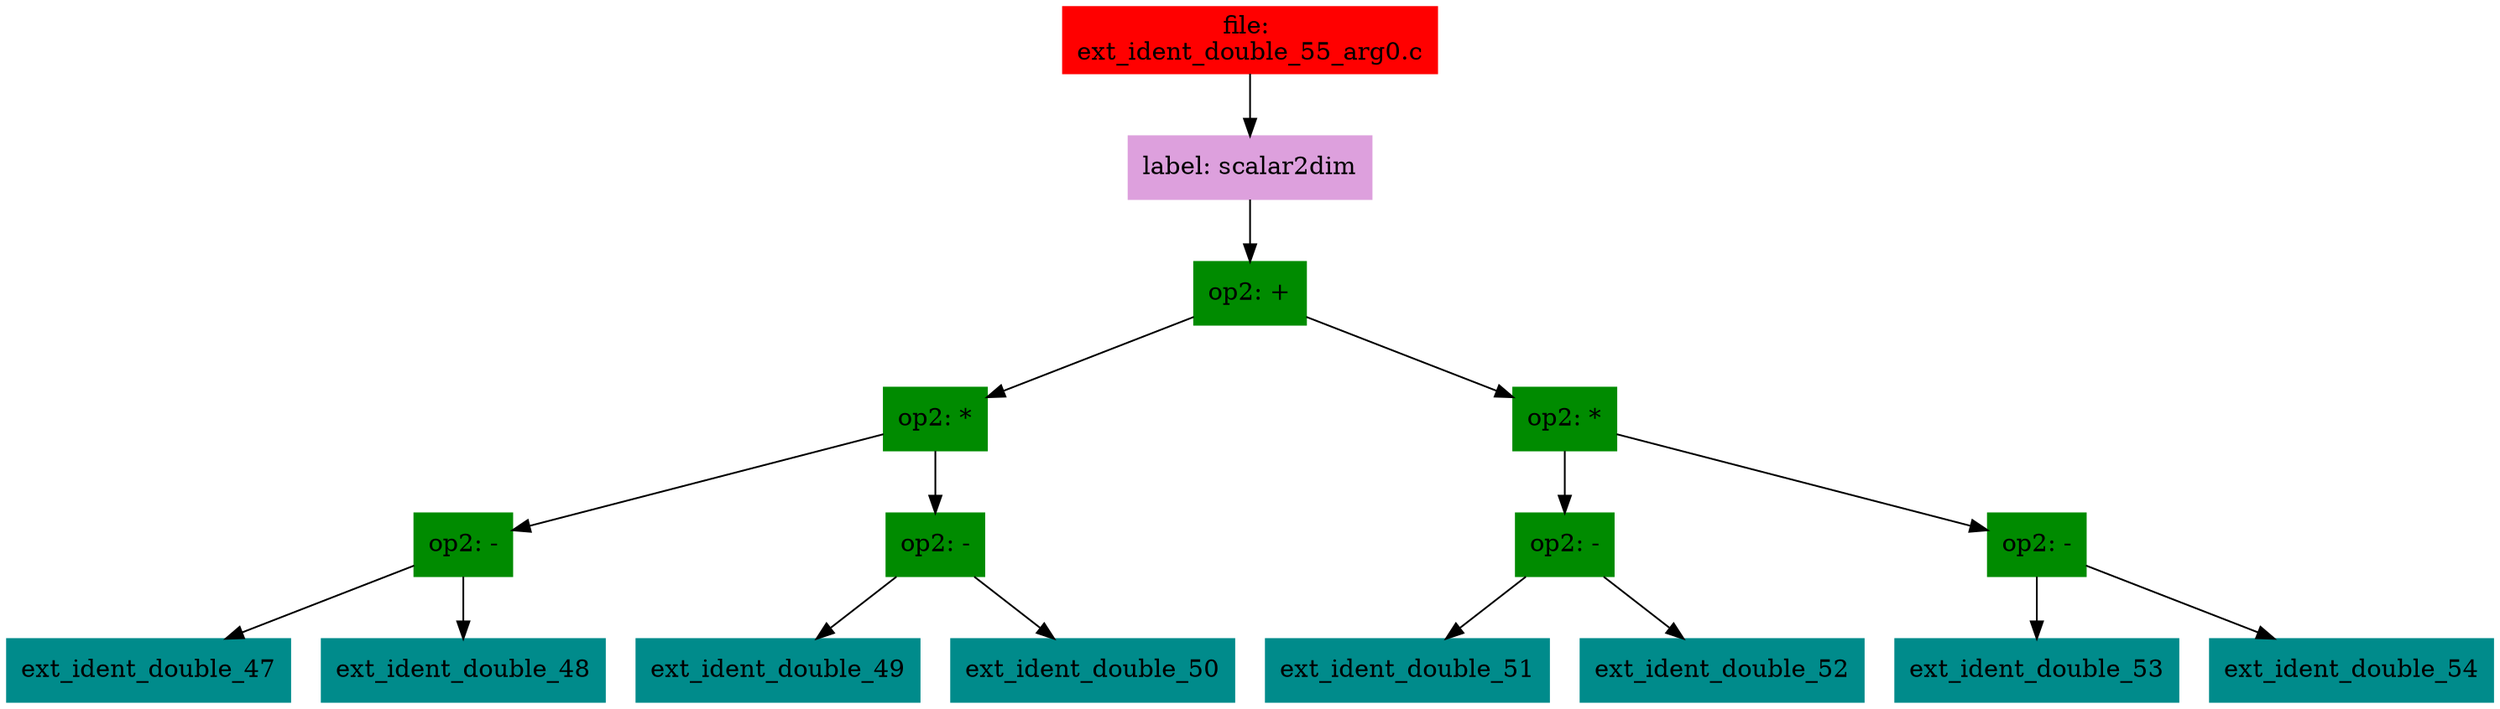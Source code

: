 digraph G {
node [shape=box]

0 [label="file: 
ext_ident_double_55_arg0.c",color=red, style=filled]
1 [label="label: scalar2dim",color=plum, style=filled]
0 -> 1
2 [label="op2: +",color=green4, style=filled]
1 -> 2
3 [label="op2: *",color=green4, style=filled]
2 -> 3
4 [label="op2: -",color=green4, style=filled]
3 -> 4
5 [label="ext_ident_double_47",color=cyan4, style=filled]
4 -> 5
10 [label="ext_ident_double_48",color=cyan4, style=filled]
4 -> 10
15 [label="op2: -",color=green4, style=filled]
3 -> 15
16 [label="ext_ident_double_49",color=cyan4, style=filled]
15 -> 16
23 [label="ext_ident_double_50",color=cyan4, style=filled]
15 -> 23
30 [label="op2: *",color=green4, style=filled]
2 -> 30
31 [label="op2: -",color=green4, style=filled]
30 -> 31
32 [label="ext_ident_double_51",color=cyan4, style=filled]
31 -> 32
37 [label="ext_ident_double_52",color=cyan4, style=filled]
31 -> 37
42 [label="op2: -",color=green4, style=filled]
30 -> 42
43 [label="ext_ident_double_53",color=cyan4, style=filled]
42 -> 43
50 [label="ext_ident_double_54",color=cyan4, style=filled]
42 -> 50


}

